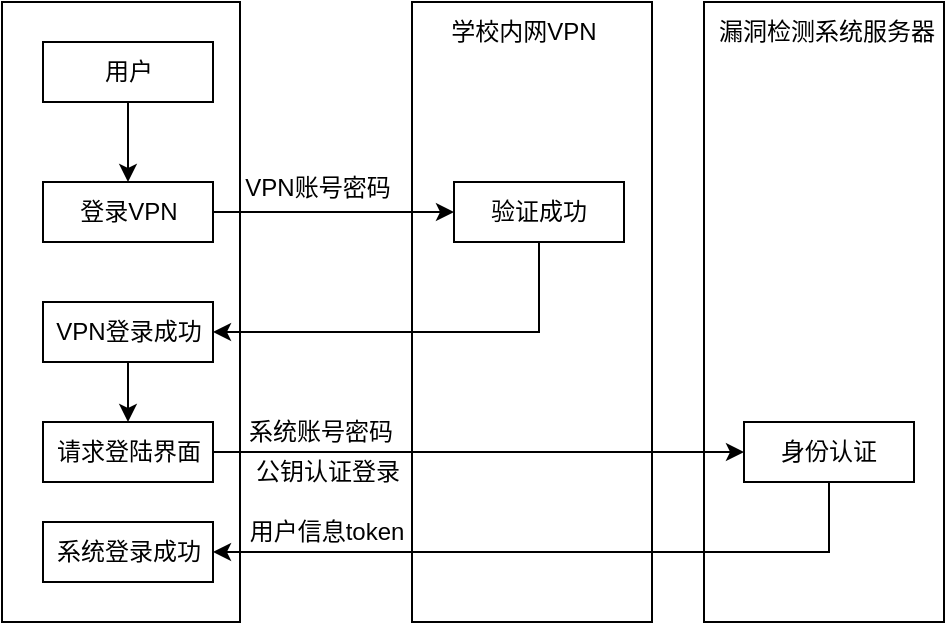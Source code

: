 <mxfile version="20.8.17" type="github">
  <diagram name="第 1 页" id="U7nzVmlOmT9U_pLwt-ys">
    <mxGraphModel dx="720" dy="381" grid="1" gridSize="10" guides="1" tooltips="1" connect="1" arrows="1" fold="1" page="1" pageScale="1" pageWidth="827" pageHeight="1169" math="0" shadow="0">
      <root>
        <mxCell id="0" />
        <mxCell id="1" parent="0" />
        <mxCell id="1q7jzdVDW4Sem3Bj1qbZ-35" value="" style="rounded=0;whiteSpace=wrap;html=1;" vertex="1" parent="1">
          <mxGeometry x="80" y="450" width="119" height="310" as="geometry" />
        </mxCell>
        <mxCell id="1q7jzdVDW4Sem3Bj1qbZ-36" value="" style="rounded=0;whiteSpace=wrap;html=1;" vertex="1" parent="1">
          <mxGeometry x="431" y="450" width="120" height="310" as="geometry" />
        </mxCell>
        <mxCell id="1q7jzdVDW4Sem3Bj1qbZ-37" value="" style="rounded=0;whiteSpace=wrap;html=1;" vertex="1" parent="1">
          <mxGeometry x="285" y="450" width="120" height="310" as="geometry" />
        </mxCell>
        <mxCell id="1q7jzdVDW4Sem3Bj1qbZ-39" value="漏洞检测系统服务器" style="text;html=1;strokeColor=none;fillColor=none;align=center;verticalAlign=middle;whiteSpace=wrap;rounded=0;" vertex="1" parent="1">
          <mxGeometry x="434" y="450" width="117" height="30" as="geometry" />
        </mxCell>
        <mxCell id="1q7jzdVDW4Sem3Bj1qbZ-40" value="学校内网VPN" style="text;html=1;strokeColor=none;fillColor=none;align=center;verticalAlign=middle;whiteSpace=wrap;rounded=0;" vertex="1" parent="1">
          <mxGeometry x="291" y="450" width="100" height="30" as="geometry" />
        </mxCell>
        <mxCell id="1q7jzdVDW4Sem3Bj1qbZ-59" style="edgeStyle=orthogonalEdgeStyle;rounded=0;orthogonalLoop=1;jettySize=auto;html=1;exitX=0.5;exitY=1;exitDx=0;exitDy=0;" edge="1" parent="1" source="1q7jzdVDW4Sem3Bj1qbZ-43" target="1q7jzdVDW4Sem3Bj1qbZ-52">
          <mxGeometry relative="1" as="geometry" />
        </mxCell>
        <mxCell id="1q7jzdVDW4Sem3Bj1qbZ-43" value="用户" style="rounded=0;whiteSpace=wrap;html=1;" vertex="1" parent="1">
          <mxGeometry x="100.5" y="470" width="85" height="30" as="geometry" />
        </mxCell>
        <mxCell id="1q7jzdVDW4Sem3Bj1qbZ-62" style="edgeStyle=orthogonalEdgeStyle;rounded=0;orthogonalLoop=1;jettySize=auto;html=1;exitX=0.5;exitY=1;exitDx=0;exitDy=0;entryX=1;entryY=0.5;entryDx=0;entryDy=0;" edge="1" parent="1" source="1q7jzdVDW4Sem3Bj1qbZ-50" target="1q7jzdVDW4Sem3Bj1qbZ-61">
          <mxGeometry relative="1" as="geometry" />
        </mxCell>
        <mxCell id="1q7jzdVDW4Sem3Bj1qbZ-50" value="验证成功" style="rounded=0;whiteSpace=wrap;html=1;" vertex="1" parent="1">
          <mxGeometry x="306" y="540" width="85" height="30" as="geometry" />
        </mxCell>
        <mxCell id="1q7jzdVDW4Sem3Bj1qbZ-51" style="edgeStyle=orthogonalEdgeStyle;rounded=0;orthogonalLoop=1;jettySize=auto;html=1;exitX=1;exitY=0.5;exitDx=0;exitDy=0;entryX=0;entryY=0.5;entryDx=0;entryDy=0;" edge="1" parent="1" source="1q7jzdVDW4Sem3Bj1qbZ-52" target="1q7jzdVDW4Sem3Bj1qbZ-50">
          <mxGeometry relative="1" as="geometry" />
        </mxCell>
        <mxCell id="1q7jzdVDW4Sem3Bj1qbZ-52" value="登录VPN" style="rounded=0;whiteSpace=wrap;html=1;" vertex="1" parent="1">
          <mxGeometry x="100.5" y="540" width="85" height="30" as="geometry" />
        </mxCell>
        <mxCell id="1q7jzdVDW4Sem3Bj1qbZ-53" value="VPN账号密码" style="text;html=1;strokeColor=none;fillColor=none;align=center;verticalAlign=middle;whiteSpace=wrap;rounded=0;" vertex="1" parent="1">
          <mxGeometry x="198" y="528" width="80" height="30" as="geometry" />
        </mxCell>
        <mxCell id="1q7jzdVDW4Sem3Bj1qbZ-65" style="edgeStyle=orthogonalEdgeStyle;rounded=0;orthogonalLoop=1;jettySize=auto;html=1;exitX=0.5;exitY=1;exitDx=0;exitDy=0;entryX=0.5;entryY=0;entryDx=0;entryDy=0;" edge="1" parent="1" source="1q7jzdVDW4Sem3Bj1qbZ-61" target="1q7jzdVDW4Sem3Bj1qbZ-63">
          <mxGeometry relative="1" as="geometry" />
        </mxCell>
        <mxCell id="1q7jzdVDW4Sem3Bj1qbZ-61" value="VPN登录成功" style="rounded=0;whiteSpace=wrap;html=1;" vertex="1" parent="1">
          <mxGeometry x="100.5" y="600" width="85" height="30" as="geometry" />
        </mxCell>
        <mxCell id="1q7jzdVDW4Sem3Bj1qbZ-67" style="edgeStyle=orthogonalEdgeStyle;rounded=0;orthogonalLoop=1;jettySize=auto;html=1;exitX=1;exitY=0.5;exitDx=0;exitDy=0;entryX=0;entryY=0.5;entryDx=0;entryDy=0;" edge="1" parent="1" source="1q7jzdVDW4Sem3Bj1qbZ-63" target="1q7jzdVDW4Sem3Bj1qbZ-66">
          <mxGeometry relative="1" as="geometry" />
        </mxCell>
        <mxCell id="1q7jzdVDW4Sem3Bj1qbZ-63" value="请求登陆界面" style="rounded=0;whiteSpace=wrap;html=1;" vertex="1" parent="1">
          <mxGeometry x="100.5" y="660" width="85" height="30" as="geometry" />
        </mxCell>
        <mxCell id="1q7jzdVDW4Sem3Bj1qbZ-70" style="edgeStyle=orthogonalEdgeStyle;rounded=0;orthogonalLoop=1;jettySize=auto;html=1;exitX=0.5;exitY=1;exitDx=0;exitDy=0;entryX=1;entryY=0.5;entryDx=0;entryDy=0;" edge="1" parent="1" source="1q7jzdVDW4Sem3Bj1qbZ-66" target="1q7jzdVDW4Sem3Bj1qbZ-69">
          <mxGeometry relative="1" as="geometry" />
        </mxCell>
        <mxCell id="1q7jzdVDW4Sem3Bj1qbZ-66" value="身份认证" style="rounded=0;whiteSpace=wrap;html=1;" vertex="1" parent="1">
          <mxGeometry x="451" y="660" width="85" height="30" as="geometry" />
        </mxCell>
        <mxCell id="1q7jzdVDW4Sem3Bj1qbZ-68" value="系统账号密码" style="text;html=1;strokeColor=none;fillColor=none;align=center;verticalAlign=middle;whiteSpace=wrap;rounded=0;" vertex="1" parent="1">
          <mxGeometry x="199" y="650" width="81" height="30" as="geometry" />
        </mxCell>
        <mxCell id="1q7jzdVDW4Sem3Bj1qbZ-69" value="系统登录成功" style="rounded=0;whiteSpace=wrap;html=1;" vertex="1" parent="1">
          <mxGeometry x="100.5" y="710" width="85" height="30" as="geometry" />
        </mxCell>
        <mxCell id="1q7jzdVDW4Sem3Bj1qbZ-71" value="用户信息token" style="text;html=1;strokeColor=none;fillColor=none;align=center;verticalAlign=middle;whiteSpace=wrap;rounded=0;" vertex="1" parent="1">
          <mxGeometry x="194" y="700" width="97" height="30" as="geometry" />
        </mxCell>
        <mxCell id="1q7jzdVDW4Sem3Bj1qbZ-74" value="公钥认证登录" style="text;html=1;strokeColor=none;fillColor=none;align=center;verticalAlign=middle;whiteSpace=wrap;rounded=0;" vertex="1" parent="1">
          <mxGeometry x="201.5" y="670" width="82" height="30" as="geometry" />
        </mxCell>
      </root>
    </mxGraphModel>
  </diagram>
</mxfile>
